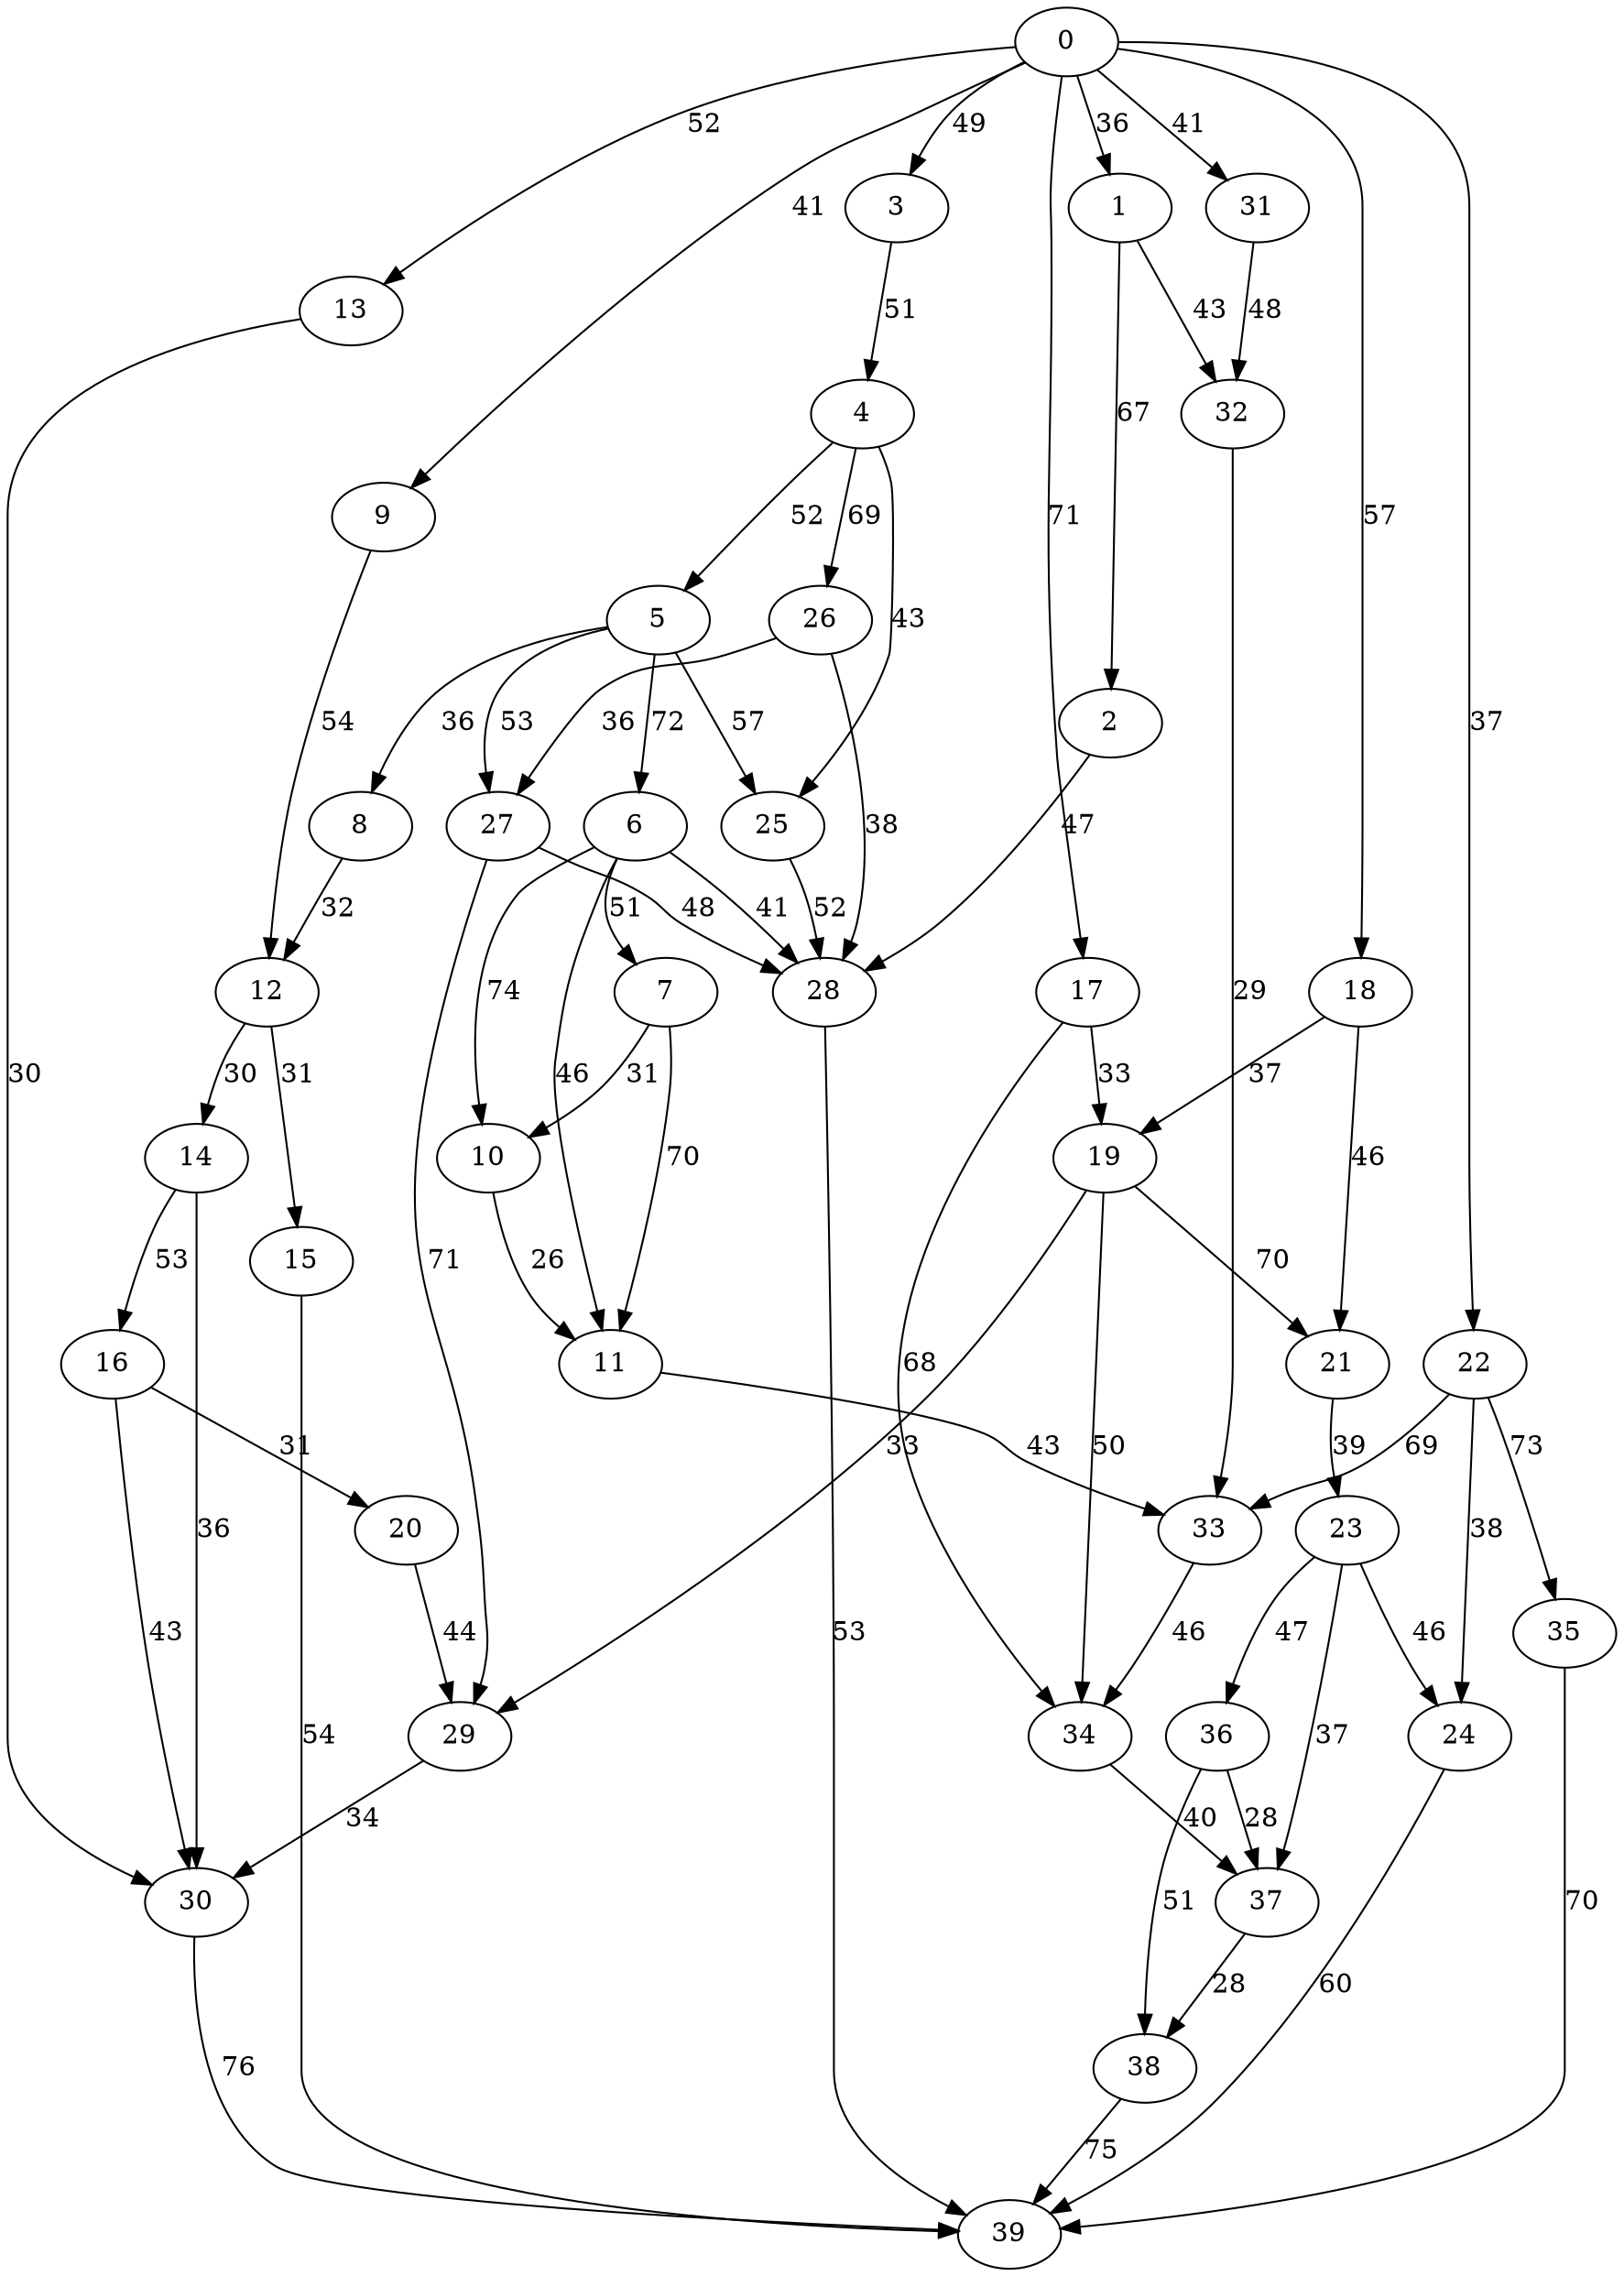 digraph t40p3r7_5 {
0 -> 1 [ label = 36 ];
0 -> 3 [ label = 49 ];
0 -> 9 [ label = 41 ];
0 -> 13 [ label = 52 ];
0 -> 17 [ label = 71 ];
0 -> 18 [ label = 57 ];
0 -> 22 [ label = 37 ];
0 -> 31 [ label = 41 ];
1 -> 2 [ label = 67 ];
1 -> 32 [ label = 43 ];
2 -> 28 [ label = 47 ];
3 -> 4 [ label = 51 ];
4 -> 5 [ label = 52 ];
4 -> 25 [ label = 43 ];
4 -> 26 [ label = 69 ];
5 -> 6 [ label = 72 ];
5 -> 8 [ label = 36 ];
5 -> 25 [ label = 57 ];
5 -> 27 [ label = 53 ];
6 -> 7 [ label = 51 ];
6 -> 10 [ label = 74 ];
6 -> 11 [ label = 46 ];
6 -> 28 [ label = 41 ];
7 -> 10 [ label = 31 ];
7 -> 11 [ label = 70 ];
8 -> 12 [ label = 32 ];
9 -> 12 [ label = 54 ];
10 -> 11 [ label = 26 ];
11 -> 33 [ label = 43 ];
12 -> 14 [ label = 30 ];
12 -> 15 [ label = 31 ];
13 -> 30 [ label = 30 ];
14 -> 16 [ label = 53 ];
14 -> 30 [ label = 36 ];
15 -> 39 [ label = 54 ];
16 -> 20 [ label = 31 ];
16 -> 30 [ label = 43 ];
17 -> 19 [ label = 33 ];
17 -> 34 [ label = 68 ];
18 -> 19 [ label = 37 ];
18 -> 21 [ label = 46 ];
19 -> 21 [ label = 70 ];
19 -> 29 [ label = 33 ];
19 -> 34 [ label = 50 ];
20 -> 29 [ label = 44 ];
21 -> 23 [ label = 39 ];
22 -> 24 [ label = 38 ];
22 -> 33 [ label = 69 ];
22 -> 35 [ label = 73 ];
23 -> 24 [ label = 46 ];
23 -> 36 [ label = 47 ];
23 -> 37 [ label = 37 ];
24 -> 39 [ label = 60 ];
25 -> 28 [ label = 52 ];
26 -> 27 [ label = 36 ];
26 -> 28 [ label = 38 ];
27 -> 28 [ label = 48 ];
27 -> 29 [ label = 71 ];
28 -> 39 [ label = 53 ];
29 -> 30 [ label = 34 ];
30 -> 39 [ label = 76 ];
31 -> 32 [ label = 48 ];
32 -> 33 [ label = 29 ];
33 -> 34 [ label = 46 ];
34 -> 37 [ label = 40 ];
35 -> 39 [ label = 70 ];
36 -> 37 [ label = 28 ];
36 -> 38 [ label = 51 ];
37 -> 38 [ label = 28 ];
38 -> 39 [ label = 75 ];
 }

